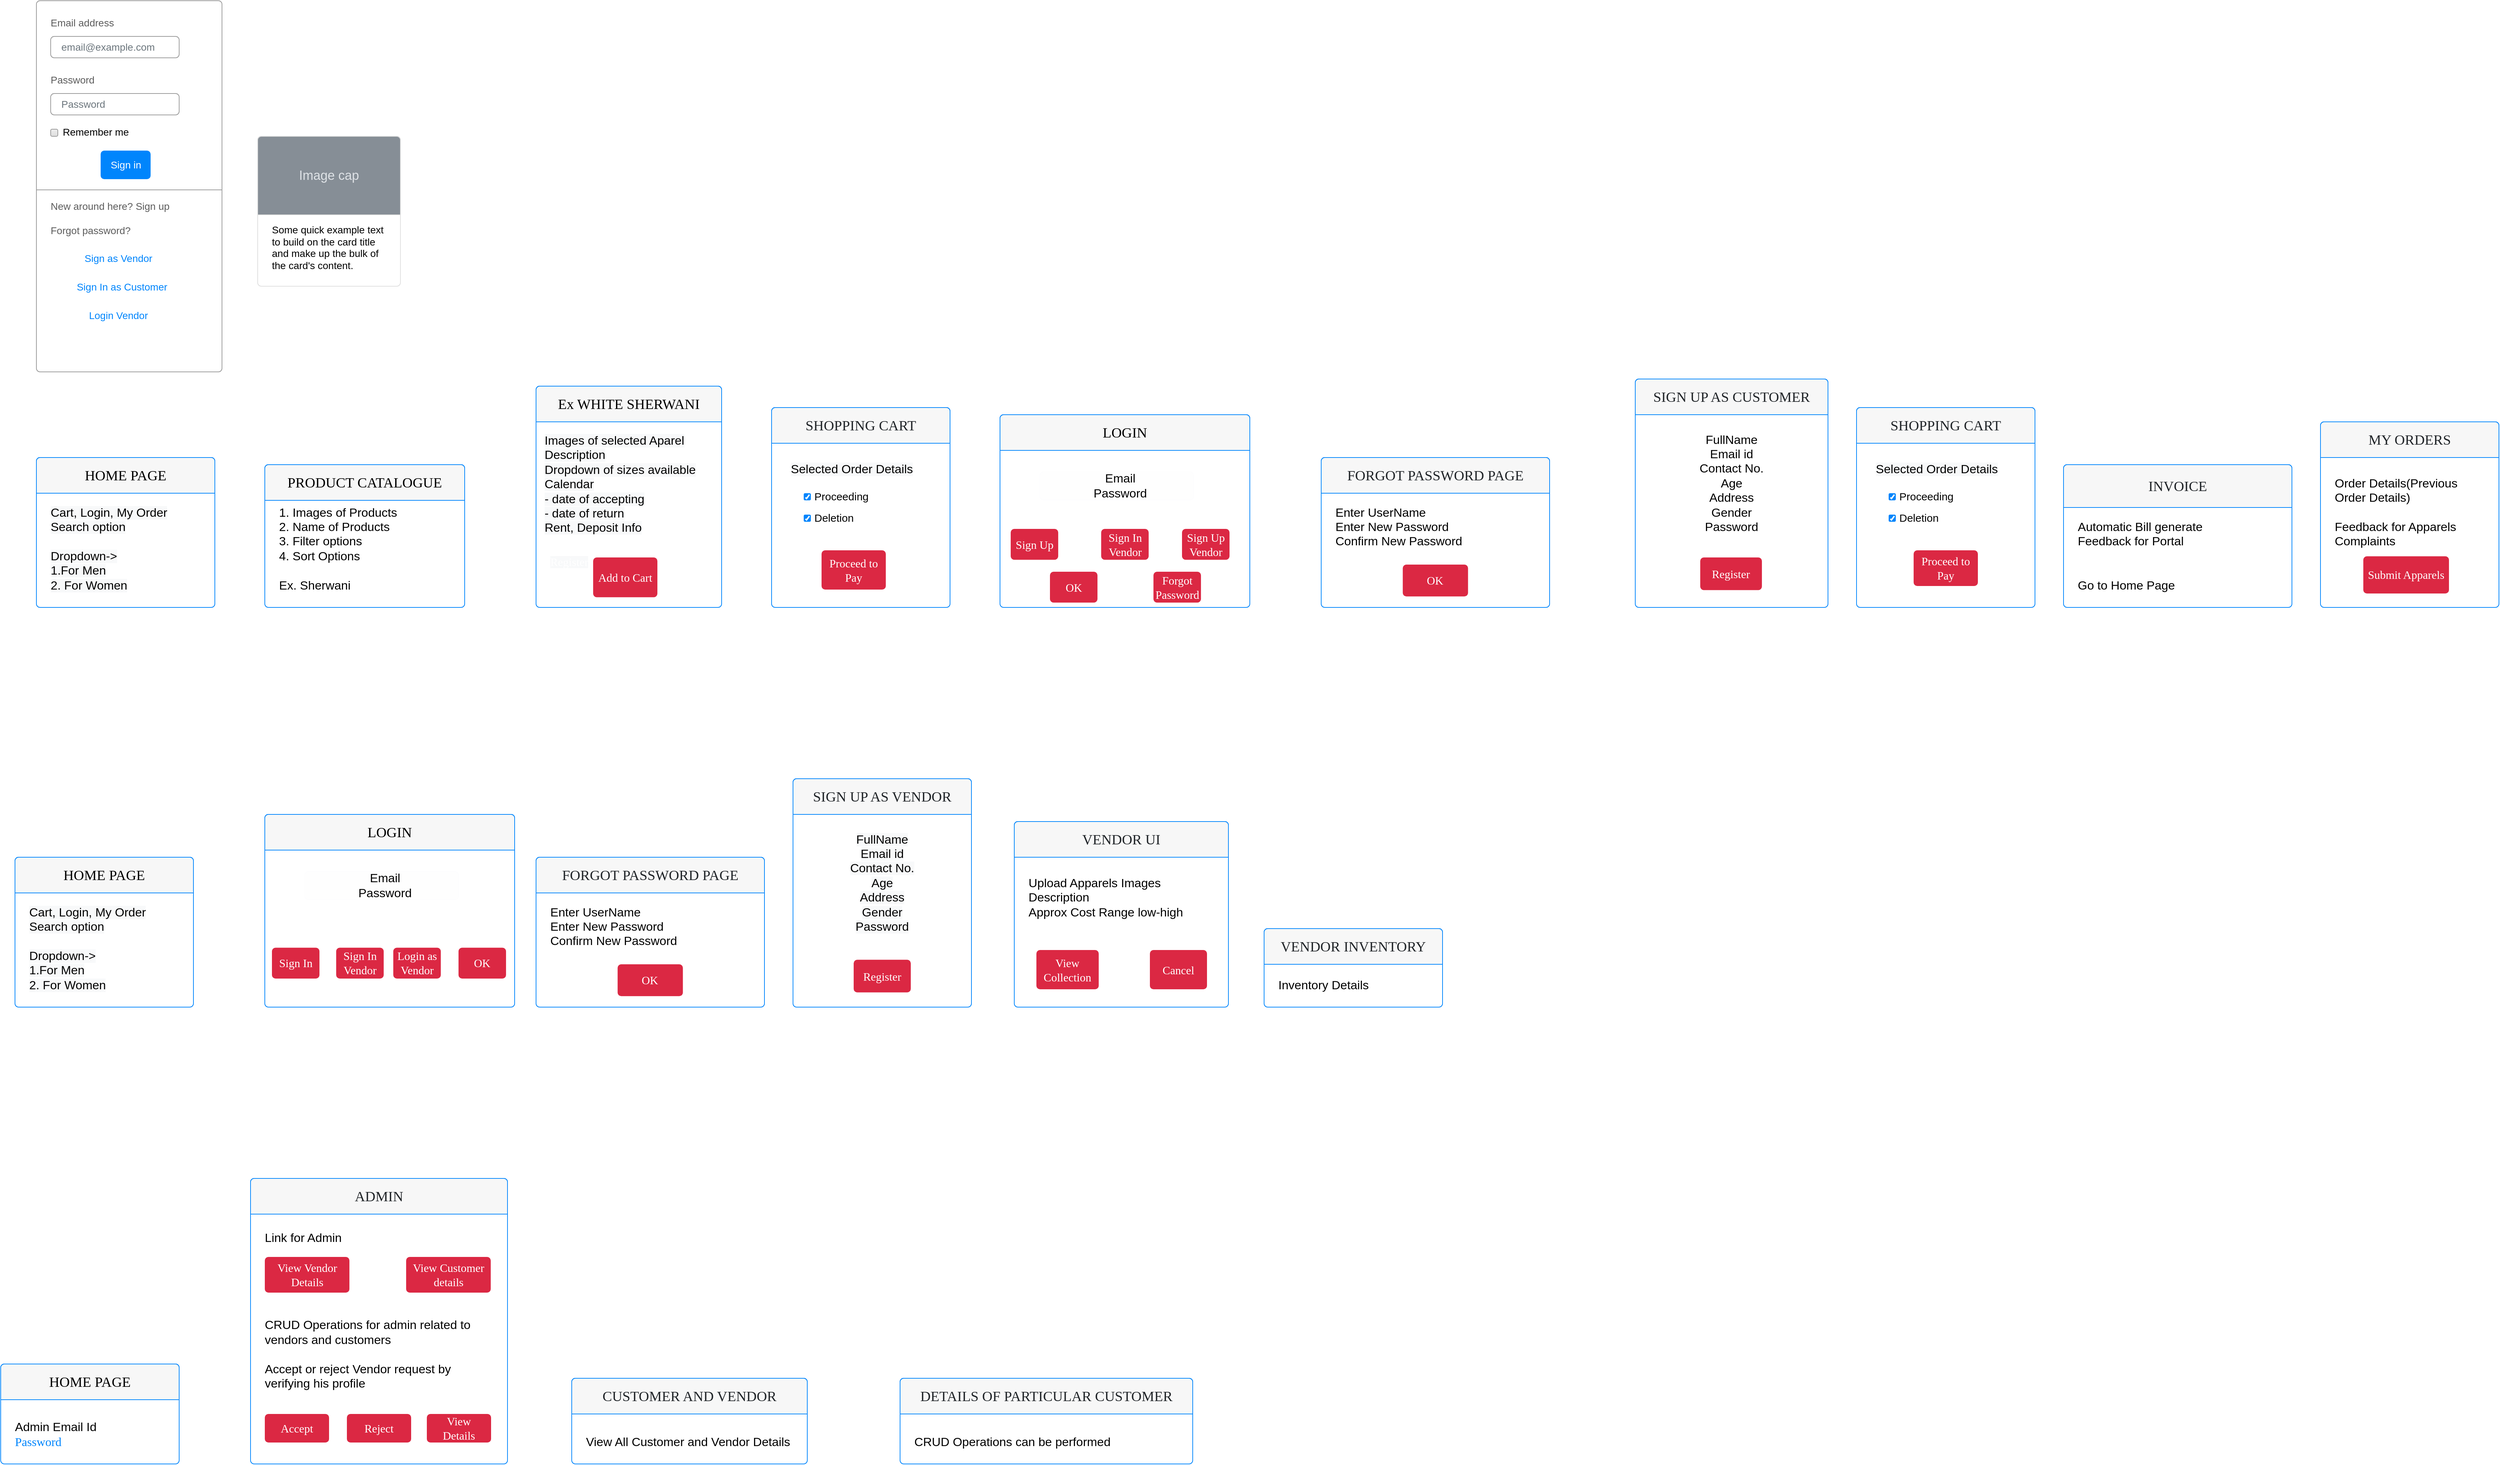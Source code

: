 <mxfile version="20.2.2" type="device"><diagram id="nJI8UwdaGqUI3Ecqutdc" name="Page-1"><mxGraphModel dx="2043" dy="1850" grid="1" gridSize="10" guides="1" tooltips="1" connect="1" arrows="1" fold="1" page="1" pageScale="1" pageWidth="827" pageHeight="1169" math="0" shadow="0"><root><mxCell id="0"/><mxCell id="1" parent="0"/><mxCell id="lh0_0HVPlxeQcnjY5xwb-19" value="" style="endArrow=none;html=1;rounded=0;fontFamily=Times New Roman;fontSize=14;startArrow=none;" parent="1" edge="1"><mxGeometry width="50" height="50" relative="1" as="geometry"><mxPoint x="470" y="270" as="sourcePoint"/><mxPoint x="470" y="270" as="targetPoint"/></mxGeometry></mxCell><mxCell id="lh0_0HVPlxeQcnjY5xwb-20" value="" style="endArrow=none;html=1;rounded=0;fontFamily=Times New Roman;fontSize=14;" parent="1" edge="1"><mxGeometry width="50" height="50" relative="1" as="geometry"><mxPoint x="420" y="320" as="sourcePoint"/><mxPoint x="420" y="320" as="targetPoint"/></mxGeometry></mxCell><mxCell id="lh0_0HVPlxeQcnjY5xwb-47" value="&lt;font style=&quot;font-size: 17px;&quot;&gt;&lt;br&gt;&lt;span style=&quot;color: rgb(0, 0, 0); font-family: Helvetica; font-style: normal; font-variant-ligatures: normal; font-variant-caps: normal; font-weight: 400; letter-spacing: normal; orphans: 2; text-align: center; text-indent: 0px; text-transform: none; widows: 2; word-spacing: 0px; -webkit-text-stroke-width: 0px; background-color: rgb(248, 249, 250); text-decoration-thickness: initial; text-decoration-style: initial; text-decoration-color: initial; float: none; display: inline !important;&quot;&gt;Cart, Login, My Order&lt;/span&gt;&lt;br style=&quot;color: rgb(0, 0, 0); font-family: Helvetica; font-style: normal; font-variant-ligatures: normal; font-variant-caps: normal; font-weight: 400; letter-spacing: normal; orphans: 2; text-align: center; text-indent: 0px; text-transform: none; widows: 2; word-spacing: 0px; -webkit-text-stroke-width: 0px; background-color: rgb(248, 249, 250); text-decoration-thickness: initial; text-decoration-style: initial; text-decoration-color: initial;&quot;&gt;&lt;span style=&quot;color: rgb(0, 0, 0); font-family: Helvetica; font-style: normal; font-variant-ligatures: normal; font-variant-caps: normal; font-weight: 400; letter-spacing: normal; orphans: 2; text-align: center; text-indent: 0px; text-transform: none; widows: 2; word-spacing: 0px; -webkit-text-stroke-width: 0px; background-color: rgb(248, 249, 250); text-decoration-thickness: initial; text-decoration-style: initial; text-decoration-color: initial; float: none; display: inline !important;&quot;&gt;Search option&lt;/span&gt;&lt;br style=&quot;color: rgb(0, 0, 0); font-family: Helvetica; font-style: normal; font-variant-ligatures: normal; font-variant-caps: normal; font-weight: 400; letter-spacing: normal; orphans: 2; text-align: center; text-indent: 0px; text-transform: none; widows: 2; word-spacing: 0px; -webkit-text-stroke-width: 0px; background-color: rgb(248, 249, 250); text-decoration-thickness: initial; text-decoration-style: initial; text-decoration-color: initial;&quot;&gt;&lt;br style=&quot;color: rgb(0, 0, 0); font-family: Helvetica; font-style: normal; font-variant-ligatures: normal; font-variant-caps: normal; font-weight: 400; letter-spacing: normal; orphans: 2; text-align: center; text-indent: 0px; text-transform: none; widows: 2; word-spacing: 0px; -webkit-text-stroke-width: 0px; background-color: rgb(248, 249, 250); text-decoration-thickness: initial; text-decoration-style: initial; text-decoration-color: initial;&quot;&gt;&lt;span style=&quot;color: rgb(0, 0, 0); font-family: Helvetica; font-style: normal; font-variant-ligatures: normal; font-variant-caps: normal; font-weight: 400; letter-spacing: normal; orphans: 2; text-align: center; text-indent: 0px; text-transform: none; widows: 2; word-spacing: 0px; -webkit-text-stroke-width: 0px; background-color: rgb(248, 249, 250); text-decoration-thickness: initial; text-decoration-style: initial; text-decoration-color: initial; float: none; display: inline !important;&quot;&gt;Dropdown-&amp;gt;&lt;/span&gt;&lt;br style=&quot;color: rgb(0, 0, 0); font-family: Helvetica; font-style: normal; font-variant-ligatures: normal; font-variant-caps: normal; font-weight: 400; letter-spacing: normal; orphans: 2; text-align: center; text-indent: 0px; text-transform: none; widows: 2; word-spacing: 0px; -webkit-text-stroke-width: 0px; background-color: rgb(248, 249, 250); text-decoration-thickness: initial; text-decoration-style: initial; text-decoration-color: initial;&quot;&gt;&lt;span style=&quot;color: rgb(0, 0, 0); font-family: Helvetica; font-style: normal; font-variant-ligatures: normal; font-variant-caps: normal; font-weight: 400; letter-spacing: normal; orphans: 2; text-align: center; text-indent: 0px; text-transform: none; widows: 2; word-spacing: 0px; -webkit-text-stroke-width: 0px; background-color: rgb(248, 249, 250); text-decoration-thickness: initial; text-decoration-style: initial; text-decoration-color: initial; float: none; display: inline !important;&quot;&gt;1.For Men&lt;/span&gt;&lt;br style=&quot;color: rgb(0, 0, 0); font-family: Helvetica; font-style: normal; font-variant-ligatures: normal; font-variant-caps: normal; font-weight: 400; letter-spacing: normal; orphans: 2; text-align: center; text-indent: 0px; text-transform: none; widows: 2; word-spacing: 0px; -webkit-text-stroke-width: 0px; background-color: rgb(248, 249, 250); text-decoration-thickness: initial; text-decoration-style: initial; text-decoration-color: initial;&quot;&gt;&lt;span style=&quot;color: rgb(0, 0, 0); font-family: Helvetica; font-style: normal; font-variant-ligatures: normal; font-variant-caps: normal; font-weight: 400; letter-spacing: normal; orphans: 2; text-align: center; text-indent: 0px; text-transform: none; widows: 2; word-spacing: 0px; -webkit-text-stroke-width: 0px; background-color: rgb(248, 249, 250); text-decoration-thickness: initial; text-decoration-style: initial; text-decoration-color: initial; float: none; display: inline !important;&quot;&gt;2. For Women&lt;/span&gt;&lt;br&gt;&lt;/font&gt;" style="html=1;shadow=0;dashed=0;shape=mxgraph.bootstrap.rrect;rSize=5;strokeColor=#0085FC;html=1;whiteSpace=wrap;fillColor=#ffffff;fontColor=#0085FC;verticalAlign=bottom;align=left;spacing=20;spacingBottom=0;fontSize=14;fontFamily=Times New Roman;" parent="1" vertex="1"><mxGeometry x="-700" y="110" width="250" height="210" as="geometry"/></mxCell><mxCell id="lh0_0HVPlxeQcnjY5xwb-48" value="&lt;span style=&quot;color: rgb(0, 0, 0);&quot;&gt;&lt;font style=&quot;font-size: 20px;&quot;&gt;HOME PAGE&lt;/font&gt;&lt;/span&gt;" style="html=1;shadow=0;dashed=0;shape=mxgraph.bootstrap.topButton;rSize=5;perimeter=none;whiteSpace=wrap;fillColor=#F7F7F7;strokeColor=#0085FC;fontColor=#212529;resizeWidth=1;fontSize=18;align=center;spacing=20;fontFamily=Times New Roman;" parent="lh0_0HVPlxeQcnjY5xwb-47" vertex="1"><mxGeometry width="250" height="50" relative="1" as="geometry"/></mxCell><mxCell id="lh0_0HVPlxeQcnjY5xwb-49" value="&lt;font style=&quot;font-size: 17px;&quot;&gt;&lt;span style=&quot;color: rgb(0, 0, 0); font-family: Helvetica; text-align: center;&quot;&gt;1. Images of Products&lt;/span&gt;&lt;br style=&quot;color: rgb(0, 0, 0); font-family: Helvetica; text-align: center;&quot;&gt;&lt;span style=&quot;color: rgb(0, 0, 0); font-family: Helvetica; text-align: center;&quot;&gt;2. Name of Products&lt;/span&gt;&lt;br style=&quot;color: rgb(0, 0, 0); font-family: Helvetica; text-align: center;&quot;&gt;&lt;span style=&quot;color: rgb(0, 0, 0); font-family: Helvetica; text-align: center;&quot;&gt;3. Filter options&lt;/span&gt;&lt;br style=&quot;color: rgb(0, 0, 0); font-family: Helvetica; text-align: center;&quot;&gt;&lt;span style=&quot;color: rgb(0, 0, 0); font-family: Helvetica; text-align: center;&quot;&gt;4. Sort Options&lt;/span&gt;&lt;br style=&quot;color: rgb(0, 0, 0); font-family: Helvetica; text-align: center;&quot;&gt;&lt;br style=&quot;color: rgb(0, 0, 0); font-family: Helvetica; text-align: center;&quot;&gt;&lt;span style=&quot;color: rgb(0, 0, 0); font-family: Helvetica; text-align: center;&quot;&gt;Ex. Sherwani&lt;/span&gt;&lt;/font&gt;" style="html=1;shadow=0;dashed=0;shape=mxgraph.bootstrap.rrect;rSize=5;strokeColor=#0085FC;html=1;whiteSpace=wrap;fillColor=#ffffff;fontColor=#0085FC;verticalAlign=bottom;align=left;spacing=20;spacingBottom=0;fontSize=14;fontFamily=Times New Roman;" parent="1" vertex="1"><mxGeometry x="-380" y="120" width="280" height="200" as="geometry"/></mxCell><mxCell id="lh0_0HVPlxeQcnjY5xwb-50" value="&lt;span style=&quot;color: rgb(0, 0, 0);&quot;&gt;&lt;font style=&quot;font-size: 20px;&quot;&gt;PRODUCT CATALOGUE&lt;/font&gt;&lt;/span&gt;" style="html=1;shadow=0;dashed=0;shape=mxgraph.bootstrap.topButton;rSize=5;perimeter=none;whiteSpace=wrap;fillColor=#F7F7F7;strokeColor=#0085FC;fontColor=#212529;resizeWidth=1;fontSize=18;align=center;spacing=20;fontFamily=Times New Roman;" parent="lh0_0HVPlxeQcnjY5xwb-49" vertex="1"><mxGeometry width="280" height="50" relative="1" as="geometry"/></mxCell><mxCell id="lh0_0HVPlxeQcnjY5xwb-64" value="&#10;&lt;span style=&quot;color: rgb(255, 255, 255); font-family: &amp;quot;Times New Roman&amp;quot;; font-size: 16px; font-style: normal; font-variant-ligatures: normal; font-variant-caps: normal; font-weight: 400; letter-spacing: normal; orphans: 2; text-align: center; text-indent: 0px; text-transform: none; widows: 2; word-spacing: 0px; -webkit-text-stroke-width: 0px; background-color: rgb(248, 249, 250); text-decoration-thickness: initial; text-decoration-style: initial; text-decoration-color: initial; float: none; display: inline !important;&quot;&gt;Register&lt;/span&gt;&#10;&#10;" style="html=1;shadow=0;dashed=0;shape=mxgraph.bootstrap.rrect;rSize=5;strokeColor=#0085FC;html=1;whiteSpace=wrap;fillColor=#ffffff;fontColor=#0085FC;verticalAlign=bottom;align=left;spacing=20;spacingBottom=0;fontSize=14;fontFamily=Times New Roman;" parent="1" vertex="1"><mxGeometry y="10" width="260" height="310" as="geometry"/></mxCell><mxCell id="lh0_0HVPlxeQcnjY5xwb-65" value="&lt;span style=&quot;color: rgb(0, 0, 0);&quot;&gt;&lt;font style=&quot;font-size: 20px;&quot;&gt;Ex WHITE SHERWANI&lt;/font&gt;&lt;/span&gt;" style="html=1;shadow=0;dashed=0;shape=mxgraph.bootstrap.topButton;rSize=5;perimeter=none;whiteSpace=wrap;fillColor=#F7F7F7;strokeColor=#0085FC;fontColor=#212529;resizeWidth=1;fontSize=18;align=center;spacing=20;fontFamily=Times New Roman;" parent="lh0_0HVPlxeQcnjY5xwb-64" vertex="1"><mxGeometry width="260" height="50" relative="1" as="geometry"/></mxCell><mxCell id="pFXZ351rmkyCRKIzRl1D-24" value="&lt;span style=&quot;font-size: 17px; font-style: normal; font-variant-ligatures: normal; font-variant-caps: normal; font-weight: 400; letter-spacing: normal; orphans: 2; text-indent: 0px; text-transform: none; widows: 2; word-spacing: 0px; -webkit-text-stroke-width: 0px; background-color: rgb(248, 249, 250); text-decoration-thickness: initial; text-decoration-style: initial; text-decoration-color: initial; color: rgb(0, 0, 0); font-family: Helvetica; text-align: center;&quot;&gt;Images of selected Aparel&lt;/span&gt;&lt;br style=&quot;font-size: 17px; font-style: normal; font-variant-ligatures: normal; font-variant-caps: normal; font-weight: 400; letter-spacing: normal; orphans: 2; text-indent: 0px; text-transform: none; widows: 2; word-spacing: 0px; -webkit-text-stroke-width: 0px; background-color: rgb(248, 249, 250); text-decoration-thickness: initial; text-decoration-style: initial; text-decoration-color: initial; color: rgb(0, 0, 0); font-family: Helvetica; text-align: center;&quot;&gt;&lt;span style=&quot;font-size: 17px; font-style: normal; font-variant-ligatures: normal; font-variant-caps: normal; font-weight: 400; letter-spacing: normal; orphans: 2; text-indent: 0px; text-transform: none; widows: 2; word-spacing: 0px; -webkit-text-stroke-width: 0px; background-color: rgb(248, 249, 250); text-decoration-thickness: initial; text-decoration-style: initial; text-decoration-color: initial; color: rgb(0, 0, 0); font-family: Helvetica; text-align: center;&quot;&gt;Description&lt;/span&gt;&lt;br style=&quot;font-size: 17px; font-style: normal; font-variant-ligatures: normal; font-variant-caps: normal; font-weight: 400; letter-spacing: normal; orphans: 2; text-indent: 0px; text-transform: none; widows: 2; word-spacing: 0px; -webkit-text-stroke-width: 0px; background-color: rgb(248, 249, 250); text-decoration-thickness: initial; text-decoration-style: initial; text-decoration-color: initial; color: rgb(0, 0, 0); font-family: Helvetica; text-align: center;&quot;&gt;&lt;span style=&quot;font-size: 17px; font-style: normal; font-variant-ligatures: normal; font-variant-caps: normal; font-weight: 400; letter-spacing: normal; orphans: 2; text-indent: 0px; text-transform: none; widows: 2; word-spacing: 0px; -webkit-text-stroke-width: 0px; background-color: rgb(248, 249, 250); text-decoration-thickness: initial; text-decoration-style: initial; text-decoration-color: initial; color: rgb(0, 0, 0); font-family: Helvetica; text-align: center;&quot;&gt;Dropdown of sizes available&lt;/span&gt;&lt;br style=&quot;font-size: 17px; font-style: normal; font-variant-ligatures: normal; font-variant-caps: normal; font-weight: 400; letter-spacing: normal; orphans: 2; text-indent: 0px; text-transform: none; widows: 2; word-spacing: 0px; -webkit-text-stroke-width: 0px; background-color: rgb(248, 249, 250); text-decoration-thickness: initial; text-decoration-style: initial; text-decoration-color: initial; color: rgb(0, 0, 0); font-family: Helvetica; text-align: center;&quot;&gt;&lt;span style=&quot;font-size: 17px; font-style: normal; font-variant-ligatures: normal; font-variant-caps: normal; font-weight: 400; letter-spacing: normal; orphans: 2; text-indent: 0px; text-transform: none; widows: 2; word-spacing: 0px; -webkit-text-stroke-width: 0px; background-color: rgb(248, 249, 250); text-decoration-thickness: initial; text-decoration-style: initial; text-decoration-color: initial; color: rgb(0, 0, 0); font-family: Helvetica; text-align: center;&quot;&gt;Calendar&lt;/span&gt;&lt;br style=&quot;font-size: 17px; font-style: normal; font-variant-ligatures: normal; font-variant-caps: normal; font-weight: 400; letter-spacing: normal; orphans: 2; text-indent: 0px; text-transform: none; widows: 2; word-spacing: 0px; -webkit-text-stroke-width: 0px; background-color: rgb(248, 249, 250); text-decoration-thickness: initial; text-decoration-style: initial; text-decoration-color: initial; color: rgb(0, 0, 0); font-family: Helvetica; text-align: center;&quot;&gt;&lt;span style=&quot;font-size: 17px; font-style: normal; font-variant-ligatures: normal; font-variant-caps: normal; font-weight: 400; letter-spacing: normal; orphans: 2; text-indent: 0px; text-transform: none; widows: 2; word-spacing: 0px; -webkit-text-stroke-width: 0px; background-color: rgb(248, 249, 250); text-decoration-thickness: initial; text-decoration-style: initial; text-decoration-color: initial; color: rgb(0, 0, 0); font-family: Helvetica; text-align: center;&quot;&gt;- date of accepting&lt;/span&gt;&lt;br style=&quot;font-size: 17px; font-style: normal; font-variant-ligatures: normal; font-variant-caps: normal; font-weight: 400; letter-spacing: normal; orphans: 2; text-indent: 0px; text-transform: none; widows: 2; word-spacing: 0px; -webkit-text-stroke-width: 0px; background-color: rgb(248, 249, 250); text-decoration-thickness: initial; text-decoration-style: initial; text-decoration-color: initial; color: rgb(0, 0, 0); font-family: Helvetica; text-align: center;&quot;&gt;&lt;span style=&quot;font-size: 17px; font-style: normal; font-variant-ligatures: normal; font-variant-caps: normal; font-weight: 400; letter-spacing: normal; orphans: 2; text-indent: 0px; text-transform: none; widows: 2; word-spacing: 0px; -webkit-text-stroke-width: 0px; background-color: rgb(248, 249, 250); text-decoration-thickness: initial; text-decoration-style: initial; text-decoration-color: initial; color: rgb(0, 0, 0); font-family: Helvetica; text-align: center;&quot;&gt;- date of return&lt;/span&gt;&lt;br style=&quot;font-size: 17px; font-style: normal; font-variant-ligatures: normal; font-variant-caps: normal; font-weight: 400; letter-spacing: normal; orphans: 2; text-indent: 0px; text-transform: none; widows: 2; word-spacing: 0px; -webkit-text-stroke-width: 0px; background-color: rgb(248, 249, 250); text-decoration-thickness: initial; text-decoration-style: initial; text-decoration-color: initial; color: rgb(0, 0, 0); font-family: Helvetica; text-align: center;&quot;&gt;&lt;span style=&quot;font-size: 17px; font-style: normal; font-variant-ligatures: normal; font-variant-caps: normal; font-weight: 400; letter-spacing: normal; orphans: 2; text-indent: 0px; text-transform: none; widows: 2; word-spacing: 0px; -webkit-text-stroke-width: 0px; background-color: rgb(248, 249, 250); text-decoration-thickness: initial; text-decoration-style: initial; text-decoration-color: initial; color: rgb(0, 0, 0); font-family: Helvetica; text-align: center;&quot;&gt;Rent, Deposit Info&lt;/span&gt;" style="text;whiteSpace=wrap;html=1;fontSize=15;fontFamily=Helvetica;fontColor=#000000;" parent="lh0_0HVPlxeQcnjY5xwb-64" vertex="1"><mxGeometry x="10" y="60" width="250" height="170" as="geometry"/></mxCell><mxCell id="pFXZ351rmkyCRKIzRl1D-25" value="Add to Cart" style="html=1;shadow=0;dashed=0;shape=mxgraph.bootstrap.rrect;rSize=5;strokeColor=none;strokeWidth=1;fillColor=#DB2843;fontColor=#FFFFFF;whiteSpace=wrap;align=center;verticalAlign=middle;spacingLeft=0;fontStyle=0;fontSize=16;spacing=5;fontFamily=Times New Roman;" parent="lh0_0HVPlxeQcnjY5xwb-64" vertex="1"><mxGeometry x="80" y="240" width="90" height="55.71" as="geometry"/></mxCell><mxCell id="lh0_0HVPlxeQcnjY5xwb-66" value="&lt;span style=&quot;color: rgb(0, 0, 0); font-family: Helvetica; text-align: center;&quot;&gt;&lt;br&gt;&lt;/span&gt;" style="html=1;shadow=0;dashed=0;shape=mxgraph.bootstrap.rrect;rSize=5;strokeColor=#0085FC;html=1;whiteSpace=wrap;fillColor=#ffffff;fontColor=#0085FC;verticalAlign=bottom;align=left;spacing=20;spacingBottom=0;fontSize=14;fontFamily=Times New Roman;" parent="1" vertex="1"><mxGeometry x="650" y="50" width="350" height="270" as="geometry"/></mxCell><mxCell id="lh0_0HVPlxeQcnjY5xwb-67" value="&lt;span style=&quot;color: rgb(0, 0, 0);&quot;&gt;&lt;font style=&quot;font-size: 20px;&quot;&gt;LOGIN&lt;/font&gt;&lt;/span&gt;" style="html=1;shadow=0;dashed=0;shape=mxgraph.bootstrap.topButton;rSize=5;perimeter=none;whiteSpace=wrap;fillColor=#F7F7F7;strokeColor=#0085FC;fontColor=#212529;resizeWidth=1;fontSize=18;align=center;spacing=20;fontFamily=Times New Roman;" parent="lh0_0HVPlxeQcnjY5xwb-66" vertex="1"><mxGeometry width="350" height="50" relative="1" as="geometry"/></mxCell><mxCell id="lh0_0HVPlxeQcnjY5xwb-73" value="Sign Up Vendor" style="html=1;shadow=0;dashed=0;shape=mxgraph.bootstrap.rrect;rSize=5;strokeColor=none;strokeWidth=1;fillColor=#DB2843;fontColor=#FFFFFF;whiteSpace=wrap;align=center;verticalAlign=middle;spacingLeft=0;fontStyle=0;fontSize=16;spacing=5;fontFamily=Times New Roman;" parent="lh0_0HVPlxeQcnjY5xwb-66" vertex="1"><mxGeometry x="254.995" y="160" width="66.558" height="43.21" as="geometry"/></mxCell><mxCell id="lh0_0HVPlxeQcnjY5xwb-76" value="&lt;font face=&quot;Helvetica&quot; style=&quot;font-size: 17px;&quot; color=&quot;#000000&quot;&gt;Email&lt;br&gt;Password&lt;/font&gt;" style="html=1;shadow=0;dashed=0;shape=mxgraph.bootstrap.rrect;rSize=5;strokeColor=#FDFDFE;strokeWidth=1;fillColor=#FEFEFE;fontColor=#818182;whiteSpace=wrap;align=center;verticalAlign=middle;spacingLeft=10;fontFamily=Times New Roman;fontSize=14;" parent="lh0_0HVPlxeQcnjY5xwb-66" vertex="1"><mxGeometry x="56.001" y="79.998" width="215.385" height="39.512" as="geometry"/></mxCell><mxCell id="pFXZ351rmkyCRKIzRl1D-28" value="Sign Up" style="html=1;shadow=0;dashed=0;shape=mxgraph.bootstrap.rrect;rSize=5;strokeColor=none;strokeWidth=1;fillColor=#DB2843;fontColor=#FFFFFF;whiteSpace=wrap;align=center;verticalAlign=middle;spacingLeft=0;fontStyle=0;fontSize=16;spacing=5;fontFamily=Times New Roman;" parent="lh0_0HVPlxeQcnjY5xwb-66" vertex="1"><mxGeometry x="14.995" y="160.0" width="66.558" height="43.21" as="geometry"/></mxCell><mxCell id="pFXZ351rmkyCRKIzRl1D-27" value="Sign In Vendor" style="html=1;shadow=0;dashed=0;shape=mxgraph.bootstrap.rrect;rSize=5;strokeColor=none;strokeWidth=1;fillColor=#DB2843;fontColor=#FFFFFF;whiteSpace=wrap;align=center;verticalAlign=middle;spacingLeft=0;fontStyle=0;fontSize=16;spacing=5;fontFamily=Times New Roman;" parent="lh0_0HVPlxeQcnjY5xwb-66" vertex="1"><mxGeometry x="141.725" y="160.0" width="66.558" height="43.21" as="geometry"/></mxCell><mxCell id="mMPAF-7OCS7CduLYB5xK-50" value="OK" style="html=1;shadow=0;dashed=0;shape=mxgraph.bootstrap.rrect;rSize=5;strokeColor=none;strokeWidth=1;fillColor=#DB2843;fontColor=#FFFFFF;whiteSpace=wrap;align=center;verticalAlign=middle;spacingLeft=0;fontStyle=0;fontSize=16;spacing=5;fontFamily=Times New Roman;" vertex="1" parent="lh0_0HVPlxeQcnjY5xwb-66"><mxGeometry x="69.995" y="220.0" width="66.558" height="43.21" as="geometry"/></mxCell><mxCell id="mMPAF-7OCS7CduLYB5xK-53" value="Forgot Password" style="html=1;shadow=0;dashed=0;shape=mxgraph.bootstrap.rrect;rSize=5;strokeColor=none;strokeWidth=1;fillColor=#DB2843;fontColor=#FFFFFF;whiteSpace=wrap;align=center;verticalAlign=middle;spacingLeft=0;fontStyle=0;fontSize=16;spacing=5;fontFamily=Times New Roman;" vertex="1" parent="lh0_0HVPlxeQcnjY5xwb-66"><mxGeometry x="214.995" y="220" width="66.558" height="43.21" as="geometry"/></mxCell><mxCell id="lh0_0HVPlxeQcnjY5xwb-68" value="&lt;span style=&quot;font-size: 17px;&quot;&gt;&lt;font face=&quot;Helvetica&quot; style=&quot;font-size: 17px;&quot; color=&quot;#000000&quot;&gt;FullName&lt;br&gt;Email id&lt;br&gt;Contact No.&lt;br&gt;Age&lt;br&gt;Address&lt;br&gt;Gender&lt;br&gt;Password&lt;br&gt;&lt;br&gt;&lt;/font&gt;&lt;br&gt;&lt;br&gt;&lt;br&gt;&lt;/span&gt;" style="html=1;shadow=0;dashed=0;shape=mxgraph.bootstrap.rrect;rSize=5;strokeColor=#0085FC;html=1;whiteSpace=wrap;fillColor=#ffffff;fontColor=#0085FC;verticalAlign=bottom;align=center;spacing=20;spacingBottom=0;fontSize=14;fontFamily=Times New Roman;" parent="1" vertex="1"><mxGeometry x="1540" width="270" height="320" as="geometry"/></mxCell><mxCell id="lh0_0HVPlxeQcnjY5xwb-69" value="&lt;font style=&quot;font-size: 20px;&quot;&gt;SIGN UP AS CUSTOMER&lt;/font&gt;" style="html=1;shadow=0;dashed=0;shape=mxgraph.bootstrap.topButton;rSize=5;perimeter=none;whiteSpace=wrap;fillColor=#F7F7F7;strokeColor=#0085FC;fontColor=#212529;resizeWidth=1;fontSize=18;align=center;spacing=20;fontFamily=Times New Roman;" parent="lh0_0HVPlxeQcnjY5xwb-68" vertex="1"><mxGeometry width="270" height="50" relative="1" as="geometry"/></mxCell><mxCell id="lh0_0HVPlxeQcnjY5xwb-80" value="Register" style="html=1;shadow=0;dashed=0;shape=mxgraph.bootstrap.rrect;rSize=5;strokeColor=none;strokeWidth=1;fillColor=#DB2843;fontColor=#FFFFFF;whiteSpace=wrap;align=center;verticalAlign=middle;spacingLeft=0;fontStyle=0;fontSize=16;spacing=5;fontFamily=Times New Roman;" parent="lh0_0HVPlxeQcnjY5xwb-68" vertex="1"><mxGeometry x="91.033" y="249.999" width="86.4" height="45.714" as="geometry"/></mxCell><mxCell id="lh0_0HVPlxeQcnjY5xwb-81" value="&lt;font color=&quot;#000000&quot; face=&quot;Helvetica&quot; style=&quot;font-size: 17px;&quot;&gt;&lt;br&gt;&lt;span style=&quot;font-style: normal; font-variant-ligatures: normal; font-variant-caps: normal; letter-spacing: normal; orphans: 2; text-indent: 0px; text-transform: none; widows: 2; word-spacing: 0px; -webkit-text-stroke-width: 0px; background-color: rgb(248, 249, 250); text-decoration-thickness: initial; text-decoration-style: initial; text-decoration-color: initial;&quot;&gt;FullName&lt;br&gt;Email id&lt;br&gt;Contact No.&lt;br&gt;Age&lt;br&gt;Address&lt;br&gt;Gender&lt;br&gt;Password&lt;br&gt;&lt;br&gt;&lt;br&gt;&lt;br&gt;&lt;br&gt;&lt;/span&gt;&lt;/font&gt;" style="html=1;shadow=0;dashed=0;shape=mxgraph.bootstrap.rrect;rSize=5;strokeColor=#0085FC;html=1;whiteSpace=wrap;fillColor=#ffffff;fontColor=#0085FC;verticalAlign=bottom;align=center;spacing=20;spacingBottom=0;fontSize=14;fontFamily=Times New Roman;" parent="1" vertex="1"><mxGeometry x="360" y="560" width="250" height="320" as="geometry"/></mxCell><mxCell id="lh0_0HVPlxeQcnjY5xwb-82" value="&lt;font style=&quot;font-size: 20px;&quot;&gt;SIGN UP AS VENDOR&lt;/font&gt;" style="html=1;shadow=0;dashed=0;shape=mxgraph.bootstrap.topButton;rSize=5;perimeter=none;whiteSpace=wrap;fillColor=#F7F7F7;strokeColor=#0085FC;fontColor=#212529;resizeWidth=1;fontSize=18;align=center;spacing=20;fontFamily=Times New Roman;" parent="lh0_0HVPlxeQcnjY5xwb-81" vertex="1"><mxGeometry width="250" height="50" relative="1" as="geometry"/></mxCell><mxCell id="lh0_0HVPlxeQcnjY5xwb-89" value="Register" style="html=1;shadow=0;dashed=0;shape=mxgraph.bootstrap.rrect;rSize=5;strokeColor=none;strokeWidth=1;fillColor=#DB2843;fontColor=#FFFFFF;whiteSpace=wrap;align=center;verticalAlign=middle;spacingLeft=0;fontStyle=0;fontSize=16;spacing=5;fontFamily=Times New Roman;" parent="lh0_0HVPlxeQcnjY5xwb-81" vertex="1"><mxGeometry x="85" y="253.649" width="80" height="45.714" as="geometry"/></mxCell><mxCell id="lh0_0HVPlxeQcnjY5xwb-83" value="&lt;span style=&quot;color: rgba(0, 0, 0, 0); font-family: monospace; font-size: 0px;&quot;&gt;&lt;br&gt;&lt;br&gt;%3CmxGraphModel%3E%3Croot%3E%3CmxCell%20id%3D%220%22%2F%3E%3CmxCell%20id%3D%221%22%20parent%3D%220%22%2F%3E%3CmxCell%20id%3D%222%22%20value%3D%22Default%20checkbox%22%20style%3D%22html%3D1%3Bshadow%3D0%3Bdashed%3D0%3Bshape%3Dmxgraph.bootstrap.checkbox2%3BlabelPosition%3Dright%3BverticalLabelPosition%3Dmiddle%3Balign%3Dleft%3BverticalAlign%3Dmiddle%3BgradientColor%3D%23DEDEDE%3BfillColor%3D%23EDEDED%3Bchecked%3D1%3Bspacing%3D5%3BcheckedFill%3D%230085FC%3BcheckedStroke%3D%23ffffff%3Bsketch%3D0%3BfontFamily%3DHelvetica%3BfontSize%3D17%3BfontColor%3D%23000000%3B%22%20vertex%3D%221%22%20parent%3D%221%22%3E%3CmxGeometry%20x%3D%22-650%22%20y%3D%22500%22%20width%3D%2210%22%20height%3D%2210%22%20as%3D%22geometry%22%2F%3E%3C%2FmxCell%3E%3C%2Froot%3E%3C%2FmxGraphMo&lt;/span&gt;&lt;span style=&quot;color: rgba(0, 0, 0, 0); font-family: monospace; font-size: 0px;&quot;&gt;3CmxGraphModel%3E%3Croot%3E%3CmxCell%20id%3D%220%22%2F%3E%3CmxCell%20id%3D%221%22%20parent%3D%220%22%2F%3E%3CmxCell%20id%3D%222%22%20value%3D%22Default%20checkbox%22%20style%3D%22html%3D1%3Bshadow%3D0%3Bdashed%3D0%3Bshape%3Dmxgraph.bootstrap.checkbox2%3BlabelPosition%3Dright%3BverticalLabelPosition%3Dmiddle%3Balign%3Dleft%3BverticalAlign%3Dmiddle%3BgradientColor%3D%23DEDEDE%3BfillColor%3D%23EDEDED%3Bchecked%3D1%3Bspacing%3D5%3BcheckedFill%3D%230085FC%3BcheckedStroke%3D%23ffffff%3Bsketch%3D0%3BfontFamily%3DHelvetica%3BfontSize%3D17%3BfontColor%3D%23000000%3B%22%20vertex%3D%221%22%20parent%3D%221%22%3E%3CmxGeometry%20x%3D%22-650%22%20y%3D%22500%22%20width%3D%2210%22%20height%3D%2210%22%20as%3D%22geometry%22%2F%3E%3C%2FmxCell%3E%3C%2Froot%3E%3C%2FmxGraphModel%3E&lt;/span&gt;&lt;span style=&quot;font-size: 17px;&quot;&gt;&lt;br&gt;&lt;br&gt;&lt;br&gt;&lt;br&gt;&lt;br&gt;&lt;br&gt;&lt;br&gt;&lt;/span&gt;" style="html=1;shadow=0;dashed=0;shape=mxgraph.bootstrap.rrect;rSize=5;strokeColor=#0085FC;html=1;whiteSpace=wrap;fillColor=#ffffff;fontColor=#0085FC;verticalAlign=bottom;align=left;spacing=20;spacingBottom=0;fontSize=14;fontFamily=Times New Roman;" parent="1" vertex="1"><mxGeometry x="330" y="40" width="250" height="280" as="geometry"/></mxCell><mxCell id="lh0_0HVPlxeQcnjY5xwb-84" value="&lt;font style=&quot;font-size: 20px;&quot;&gt;SHOPPING CART&lt;/font&gt;" style="html=1;shadow=0;dashed=0;shape=mxgraph.bootstrap.topButton;rSize=5;perimeter=none;whiteSpace=wrap;fillColor=#F7F7F7;strokeColor=#0085FC;fontColor=#212529;resizeWidth=1;fontSize=18;align=center;spacing=20;fontFamily=Times New Roman;" parent="lh0_0HVPlxeQcnjY5xwb-83" vertex="1"><mxGeometry width="250" height="50" relative="1" as="geometry"/></mxCell><mxCell id="lh0_0HVPlxeQcnjY5xwb-102" value="Proceed to Pay" style="html=1;shadow=0;dashed=0;shape=mxgraph.bootstrap.rrect;rSize=5;strokeColor=none;strokeWidth=1;fillColor=#DB2843;fontColor=#FFFFFF;whiteSpace=wrap;align=center;verticalAlign=middle;spacingLeft=0;fontStyle=0;fontSize=16;spacing=5;fontFamily=Times New Roman;" parent="lh0_0HVPlxeQcnjY5xwb-83" vertex="1"><mxGeometry x="70" y="200" width="90" height="55.01" as="geometry"/></mxCell><mxCell id="pFXZ351rmkyCRKIzRl1D-15" value="&lt;span style=&quot;font-size: 17px; font-style: normal; font-variant-ligatures: normal; font-variant-caps: normal; font-weight: 400; letter-spacing: normal; orphans: 2; text-align: left; text-indent: 0px; text-transform: none; widows: 2; word-spacing: 0px; -webkit-text-stroke-width: 0px; background-color: rgb(248, 249, 250); text-decoration-thickness: initial; text-decoration-style: initial; text-decoration-color: initial; float: none; display: inline !important;&quot;&gt;Selected Order Details&lt;/span&gt;" style="text;whiteSpace=wrap;html=1;fontSize=17;fontFamily=Helvetica;fontColor=#000000;" parent="lh0_0HVPlxeQcnjY5xwb-83" vertex="1"><mxGeometry x="25" y="70" width="200" height="110" as="geometry"/></mxCell><mxCell id="pFXZ351rmkyCRKIzRl1D-20" value="&lt;font style=&quot;font-size: 15px;&quot;&gt;Proceeding&lt;/font&gt;" style="html=1;shadow=0;dashed=0;shape=mxgraph.bootstrap.checkbox2;labelPosition=right;verticalLabelPosition=middle;align=left;verticalAlign=middle;gradientColor=#DEDEDE;fillColor=#EDEDED;checked=1;spacing=5;checkedFill=#0085FC;checkedStroke=#ffffff;sketch=0;fontFamily=Helvetica;fontSize=17;fontColor=#000000;" parent="lh0_0HVPlxeQcnjY5xwb-83" vertex="1"><mxGeometry x="45" y="120" width="10" height="10" as="geometry"/></mxCell><mxCell id="pFXZ351rmkyCRKIzRl1D-22" value="&lt;font style=&quot;font-size: 15px;&quot;&gt;Deletion&lt;/font&gt;" style="html=1;shadow=0;dashed=0;shape=mxgraph.bootstrap.checkbox2;labelPosition=right;verticalLabelPosition=middle;align=left;verticalAlign=middle;gradientColor=#DEDEDE;fillColor=#EDEDED;checked=1;spacing=5;checkedFill=#0085FC;checkedStroke=#ffffff;sketch=0;fontFamily=Helvetica;fontSize=17;fontColor=#000000;" parent="lh0_0HVPlxeQcnjY5xwb-83" vertex="1"><mxGeometry x="45" y="150" width="10" height="10" as="geometry"/></mxCell><mxCell id="lh0_0HVPlxeQcnjY5xwb-85" value="&lt;font face=&quot;Helvetica&quot; style=&quot;font-size: 17px;&quot; color=&quot;#000000&quot;&gt;Automatic Bill generate&lt;br&gt;Feedback for Portal&lt;br&gt;&lt;br&gt;&lt;br&gt;Go to Home Page&lt;br&gt;&lt;/font&gt;" style="html=1;shadow=0;dashed=0;shape=mxgraph.bootstrap.rrect;rSize=5;strokeColor=#0085FC;html=1;whiteSpace=wrap;fillColor=#ffffff;fontColor=#0085FC;verticalAlign=bottom;align=left;spacing=20;spacingBottom=0;fontSize=14;fontFamily=Times New Roman;" parent="1" vertex="1"><mxGeometry x="2140" y="120" width="320" height="200" as="geometry"/></mxCell><mxCell id="lh0_0HVPlxeQcnjY5xwb-86" value="&lt;font style=&quot;font-size: 20px;&quot;&gt;INVOICE&lt;/font&gt;" style="html=1;shadow=0;dashed=0;shape=mxgraph.bootstrap.topButton;rSize=5;perimeter=none;whiteSpace=wrap;fillColor=#F7F7F7;strokeColor=#0085FC;fontColor=#212529;resizeWidth=1;fontSize=18;align=center;spacing=20;fontFamily=Times New Roman;" parent="lh0_0HVPlxeQcnjY5xwb-85" vertex="1"><mxGeometry width="320" height="60" relative="1" as="geometry"/></mxCell><mxCell id="lh0_0HVPlxeQcnjY5xwb-87" value="&lt;font face=&quot;Helvetica&quot; style=&quot;font-size: 17px;&quot; color=&quot;#000000&quot;&gt;Inventory Details&lt;/font&gt;" style="html=1;shadow=0;dashed=0;shape=mxgraph.bootstrap.rrect;rSize=5;strokeColor=#0085FC;html=1;whiteSpace=wrap;fillColor=#ffffff;fontColor=#0085FC;verticalAlign=bottom;align=left;spacing=20;spacingBottom=0;fontSize=14;fontFamily=Times New Roman;" parent="1" vertex="1"><mxGeometry x="1020" y="770" width="250" height="110" as="geometry"/></mxCell><mxCell id="lh0_0HVPlxeQcnjY5xwb-88" value="&lt;font style=&quot;font-size: 20px;&quot;&gt;VENDOR INVENTORY&lt;/font&gt;" style="html=1;shadow=0;dashed=0;shape=mxgraph.bootstrap.topButton;rSize=5;perimeter=none;whiteSpace=wrap;fillColor=#F7F7F7;strokeColor=#0085FC;fontColor=#212529;resizeWidth=1;fontSize=18;align=center;spacing=20;fontFamily=Times New Roman;" parent="lh0_0HVPlxeQcnjY5xwb-87" vertex="1"><mxGeometry width="250" height="50" relative="1" as="geometry"/></mxCell><mxCell id="lh0_0HVPlxeQcnjY5xwb-90" value="&lt;span style=&quot;font-size: 17px;&quot;&gt;&lt;font face=&quot;Helvetica&quot; style=&quot;font-size: 17px;&quot; color=&quot;#000000&quot;&gt;Upload Apparels Images&lt;br&gt;Description&amp;nbsp;&lt;br&gt;Approx Cost Range low-high&lt;br&gt;&lt;br&gt;&lt;br&gt;&lt;/font&gt;&lt;br&gt;&lt;br&gt;&lt;br&gt;&lt;/span&gt;" style="html=1;shadow=0;dashed=0;shape=mxgraph.bootstrap.rrect;rSize=5;strokeColor=#0085FC;html=1;whiteSpace=wrap;fillColor=#ffffff;fontColor=#0085FC;verticalAlign=bottom;align=left;spacing=20;spacingBottom=0;fontSize=14;fontFamily=Times New Roman;" parent="1" vertex="1"><mxGeometry x="670" y="620" width="300" height="260" as="geometry"/></mxCell><mxCell id="lh0_0HVPlxeQcnjY5xwb-91" value="&lt;font style=&quot;font-size: 20px;&quot;&gt;VENDOR UI&lt;/font&gt;" style="html=1;shadow=0;dashed=0;shape=mxgraph.bootstrap.topButton;rSize=5;perimeter=none;whiteSpace=wrap;fillColor=#F7F7F7;strokeColor=#0085FC;fontColor=#212529;resizeWidth=1;fontSize=18;align=center;spacing=20;fontFamily=Times New Roman;" parent="lh0_0HVPlxeQcnjY5xwb-90" vertex="1"><mxGeometry width="300" height="50" relative="1" as="geometry"/></mxCell><mxCell id="lh0_0HVPlxeQcnjY5xwb-120" value="View Collection" style="html=1;shadow=0;dashed=0;shape=mxgraph.bootstrap.rrect;rSize=5;strokeColor=none;strokeWidth=1;fillColor=#DB2843;fontColor=#FFFFFF;whiteSpace=wrap;align=center;verticalAlign=middle;spacingLeft=0;fontStyle=0;fontSize=16;spacing=5;fontFamily=Times New Roman;" parent="lh0_0HVPlxeQcnjY5xwb-90" vertex="1"><mxGeometry x="31" y="180" width="87.31" height="55.01" as="geometry"/></mxCell><mxCell id="lh0_0HVPlxeQcnjY5xwb-121" value="Cancel" style="html=1;shadow=0;dashed=0;shape=mxgraph.bootstrap.rrect;rSize=5;strokeColor=none;strokeWidth=1;fillColor=#DB2843;fontColor=#FFFFFF;whiteSpace=wrap;align=center;verticalAlign=middle;spacingLeft=0;fontStyle=0;fontSize=16;spacing=5;fontFamily=Times New Roman;" parent="lh0_0HVPlxeQcnjY5xwb-90" vertex="1"><mxGeometry x="190" y="180" width="80" height="55.01" as="geometry"/></mxCell><mxCell id="lh0_0HVPlxeQcnjY5xwb-92" value="&lt;span style=&quot;font-size: 17px;&quot;&gt;&lt;font style=&quot;&quot; color=&quot;#000000&quot; face=&quot;Helvetica&quot;&gt;Order Details(Previous Order Details)&lt;br&gt;&lt;br&gt;Feedback for Apparels&lt;br&gt;Complaints&amp;nbsp;&lt;br&gt;&lt;br&gt;&lt;br&gt;&lt;/font&gt;&lt;br&gt;&lt;/span&gt;" style="html=1;shadow=0;dashed=0;shape=mxgraph.bootstrap.rrect;rSize=5;strokeColor=#0085FC;html=1;whiteSpace=wrap;fillColor=#ffffff;fontColor=#0085FC;verticalAlign=bottom;align=left;spacing=20;spacingBottom=0;fontSize=14;fontFamily=Times New Roman;" parent="1" vertex="1"><mxGeometry x="2500" y="60" width="250" height="260" as="geometry"/></mxCell><mxCell id="lh0_0HVPlxeQcnjY5xwb-93" value="&lt;font style=&quot;font-size: 20px;&quot;&gt;MY ORDERS&lt;/font&gt;" style="html=1;shadow=0;dashed=0;shape=mxgraph.bootstrap.topButton;rSize=5;perimeter=none;whiteSpace=wrap;fillColor=#F7F7F7;strokeColor=#0085FC;fontColor=#212529;resizeWidth=1;fontSize=18;align=center;spacing=20;fontFamily=Times New Roman;" parent="lh0_0HVPlxeQcnjY5xwb-92" vertex="1"><mxGeometry width="250" height="50" relative="1" as="geometry"/></mxCell><mxCell id="lh0_0HVPlxeQcnjY5xwb-94" value="Submit Apparels" style="html=1;shadow=0;dashed=0;shape=mxgraph.bootstrap.rrect;rSize=5;strokeColor=none;strokeWidth=1;fillColor=#DB2843;fontColor=#FFFFFF;whiteSpace=wrap;align=center;verticalAlign=middle;spacingLeft=0;fontStyle=0;fontSize=16;spacing=5;fontFamily=Times New Roman;" parent="lh0_0HVPlxeQcnjY5xwb-92" vertex="1"><mxGeometry x="60" y="188.35" width="120" height="52.094" as="geometry"/></mxCell><mxCell id="lh0_0HVPlxeQcnjY5xwb-110" value="&lt;font color=&quot;#000000&quot; style=&quot;font-size: 17px;&quot; face=&quot;Helvetica&quot;&gt;View All Customer and Vendor Details&lt;/font&gt;" style="html=1;shadow=0;dashed=0;shape=mxgraph.bootstrap.rrect;rSize=5;strokeColor=#0085FC;html=1;whiteSpace=wrap;fillColor=#ffffff;fontColor=#0085FC;verticalAlign=bottom;align=left;spacing=20;spacingBottom=0;fontSize=14;fontFamily=Times New Roman;" parent="1" vertex="1"><mxGeometry x="50" y="1400" width="330" height="120" as="geometry"/></mxCell><mxCell id="lh0_0HVPlxeQcnjY5xwb-111" value="&lt;font style=&quot;font-size: 20px;&quot;&gt;CUSTOMER AND VENDOR&lt;/font&gt;" style="html=1;shadow=0;dashed=0;shape=mxgraph.bootstrap.topButton;rSize=5;perimeter=none;whiteSpace=wrap;fillColor=#F7F7F7;strokeColor=#0085FC;fontColor=#212529;resizeWidth=1;fontSize=18;align=center;spacing=20;fontFamily=Times New Roman;" parent="lh0_0HVPlxeQcnjY5xwb-110" vertex="1"><mxGeometry width="330" height="50" relative="1" as="geometry"/></mxCell><mxCell id="lh0_0HVPlxeQcnjY5xwb-112" value="&lt;font face=&quot;Helvetica&quot; color=&quot;#000000&quot; style=&quot;font-size: 17px;&quot;&gt;CRUD Operations can be performed&lt;/font&gt;" style="html=1;shadow=0;dashed=0;shape=mxgraph.bootstrap.rrect;rSize=5;strokeColor=#0085FC;html=1;whiteSpace=wrap;fillColor=#ffffff;fontColor=#0085FC;verticalAlign=bottom;align=left;spacing=20;spacingBottom=0;fontSize=14;fontFamily=Times New Roman;" parent="1" vertex="1"><mxGeometry x="510" y="1400" width="410" height="120" as="geometry"/></mxCell><mxCell id="lh0_0HVPlxeQcnjY5xwb-113" value="&lt;font style=&quot;font-size: 20px;&quot;&gt;DETAILS OF PARTICULAR CUSTOMER&lt;/font&gt;" style="html=1;shadow=0;dashed=0;shape=mxgraph.bootstrap.topButton;rSize=5;perimeter=none;whiteSpace=wrap;fillColor=#F7F7F7;strokeColor=#0085FC;fontColor=#212529;resizeWidth=1;fontSize=18;align=center;spacing=20;fontFamily=Times New Roman;" parent="lh0_0HVPlxeQcnjY5xwb-112" vertex="1"><mxGeometry width="410" height="50" relative="1" as="geometry"/></mxCell><mxCell id="lh0_0HVPlxeQcnjY5xwb-116" value="&lt;span style=&quot;font-size: 17px;&quot;&gt;&lt;font color=&quot;#000000&quot; face=&quot;Helvetica&quot; style=&quot;font-size: 17px;&quot;&gt;Enter UserName&lt;br&gt;Enter New Password&lt;br&gt;Confirm New Password&lt;br&gt;&lt;/font&gt;&lt;/span&gt;&lt;span style=&quot;font-size: 17px;&quot;&gt;&lt;font color=&quot;#000000&quot; face=&quot;Helvetica&quot; style=&quot;font-size: 17px;&quot;&gt;&lt;br&gt;&lt;br&gt;&lt;/font&gt;&lt;br&gt;&lt;/span&gt;" style="html=1;shadow=0;dashed=0;shape=mxgraph.bootstrap.rrect;rSize=5;strokeColor=#0085FC;html=1;whiteSpace=wrap;fillColor=#ffffff;fontColor=#0085FC;verticalAlign=bottom;align=left;spacing=20;spacingBottom=0;fontSize=14;fontFamily=Times New Roman;" parent="1" vertex="1"><mxGeometry x="1100" y="110" width="320" height="210" as="geometry"/></mxCell><mxCell id="lh0_0HVPlxeQcnjY5xwb-117" value="&lt;font style=&quot;font-size: 20px;&quot;&gt;FORGOT PASSWORD PAGE&lt;/font&gt;" style="html=1;shadow=0;dashed=0;shape=mxgraph.bootstrap.topButton;rSize=5;perimeter=none;whiteSpace=wrap;fillColor=#F7F7F7;strokeColor=#0085FC;fontColor=#212529;resizeWidth=1;fontSize=18;align=center;spacing=20;fontFamily=Times New Roman;" parent="lh0_0HVPlxeQcnjY5xwb-116" vertex="1"><mxGeometry width="320" height="50" relative="1" as="geometry"/></mxCell><mxCell id="pFXZ351rmkyCRKIzRl1D-6" value="OK" style="html=1;shadow=0;dashed=0;shape=mxgraph.bootstrap.rrect;rSize=5;strokeColor=none;strokeWidth=1;fillColor=#DB2843;fontColor=#FFFFFF;whiteSpace=wrap;align=center;verticalAlign=middle;spacingLeft=0;fontStyle=0;fontSize=16;spacing=5;fontFamily=Times New Roman;" parent="lh0_0HVPlxeQcnjY5xwb-116" vertex="1"><mxGeometry x="114.287" y="150.001" width="91.429" height="44.604" as="geometry"/></mxCell><mxCell id="lh0_0HVPlxeQcnjY5xwb-118" value="&lt;span style=&quot;font-size: 17px;&quot;&gt;&lt;font face=&quot;Helvetica&quot; color=&quot;#000000&quot;&gt;Link for Admin&lt;br&gt;&lt;br&gt;&lt;br&gt;&lt;br&gt;&lt;br&gt;&lt;br&gt;CRUD Operations for admin related to vendors and customers&lt;br&gt;&lt;br&gt;Accept or reject Vendor request by verifying his profile&lt;br&gt;&lt;br&gt;&lt;br&gt;&lt;br&gt;&lt;/font&gt;&lt;br&gt;&lt;/span&gt;" style="html=1;shadow=0;dashed=0;shape=mxgraph.bootstrap.rrect;rSize=5;strokeColor=#0085FC;html=1;whiteSpace=wrap;fillColor=#ffffff;fontColor=#0085FC;verticalAlign=bottom;align=left;spacing=20;spacingBottom=0;fontSize=14;fontFamily=Times New Roman;" parent="1" vertex="1"><mxGeometry x="-400" y="1120" width="360" height="400" as="geometry"/></mxCell><mxCell id="lh0_0HVPlxeQcnjY5xwb-119" value="&lt;font style=&quot;font-size: 20px;&quot;&gt;ADMIN&lt;/font&gt;" style="html=1;shadow=0;dashed=0;shape=mxgraph.bootstrap.topButton;rSize=5;perimeter=none;whiteSpace=wrap;fillColor=#F7F7F7;strokeColor=#0085FC;fontColor=#212529;resizeWidth=1;fontSize=18;align=center;spacing=20;fontFamily=Times New Roman;" parent="lh0_0HVPlxeQcnjY5xwb-118" vertex="1"><mxGeometry width="360.0" height="50" relative="1" as="geometry"/></mxCell><mxCell id="pFXZ351rmkyCRKIzRl1D-2" value="View Vendor Details" style="html=1;shadow=0;dashed=0;shape=mxgraph.bootstrap.rrect;rSize=5;strokeColor=none;strokeWidth=1;fillColor=#DB2843;fontColor=#FFFFFF;whiteSpace=wrap;align=center;verticalAlign=middle;spacingLeft=0;fontStyle=0;fontSize=16;spacing=5;fontFamily=Times New Roman;" parent="lh0_0HVPlxeQcnjY5xwb-118" vertex="1"><mxGeometry x="20.004" y="110" width="118.519" height="50" as="geometry"/></mxCell><mxCell id="pFXZ351rmkyCRKIzRl1D-1" value="View Customer details" style="html=1;shadow=0;dashed=0;shape=mxgraph.bootstrap.rrect;rSize=5;strokeColor=none;strokeWidth=1;fillColor=#DB2843;fontColor=#FFFFFF;whiteSpace=wrap;align=center;verticalAlign=middle;spacingLeft=0;fontStyle=0;fontSize=16;spacing=5;fontFamily=Times New Roman;" parent="lh0_0HVPlxeQcnjY5xwb-118" vertex="1"><mxGeometry x="217.998" y="110" width="118.519" height="50" as="geometry"/></mxCell><mxCell id="pFXZ351rmkyCRKIzRl1D-5" value="Accept" style="html=1;shadow=0;dashed=0;shape=mxgraph.bootstrap.rrect;rSize=5;strokeColor=none;strokeWidth=1;fillColor=#DB2843;fontColor=#FFFFFF;whiteSpace=wrap;align=center;verticalAlign=middle;spacingLeft=0;fontStyle=0;fontSize=16;spacing=5;fontFamily=Times New Roman;" parent="lh0_0HVPlxeQcnjY5xwb-118" vertex="1"><mxGeometry x="20" y="330" width="90" height="40" as="geometry"/></mxCell><mxCell id="pFXZ351rmkyCRKIzRl1D-4" value="Reject" style="html=1;shadow=0;dashed=0;shape=mxgraph.bootstrap.rrect;rSize=5;strokeColor=none;strokeWidth=1;fillColor=#DB2843;fontColor=#FFFFFF;whiteSpace=wrap;align=center;verticalAlign=middle;spacingLeft=0;fontStyle=0;fontSize=16;spacing=5;fontFamily=Times New Roman;" parent="lh0_0HVPlxeQcnjY5xwb-118" vertex="1"><mxGeometry x="135" y="330" width="90" height="40" as="geometry"/></mxCell><mxCell id="pFXZ351rmkyCRKIzRl1D-3" value="View Details" style="html=1;shadow=0;dashed=0;shape=mxgraph.bootstrap.rrect;rSize=5;strokeColor=none;strokeWidth=1;fillColor=#DB2843;fontColor=#FFFFFF;whiteSpace=wrap;align=center;verticalAlign=middle;spacingLeft=0;fontStyle=0;fontSize=16;spacing=5;fontFamily=Times New Roman;" parent="lh0_0HVPlxeQcnjY5xwb-118" vertex="1"><mxGeometry x="247" y="330" width="90" height="40" as="geometry"/></mxCell><mxCell id="pFXZ351rmkyCRKIzRl1D-75" value="" style="html=1;shadow=0;dashed=0;shape=mxgraph.bootstrap.rrect;rSize=5;fillColor=#ffffff;strokeColor=#999999;fontColor=#5C5C5C;" parent="1" vertex="1"><mxGeometry x="-700" y="-530" width="260" height="520" as="geometry"/></mxCell><mxCell id="pFXZ351rmkyCRKIzRl1D-76" value="Email address" style="fillColor=none;strokeColor=none;align=left;spacing=20;fontSize=14;fontColor=#5C5C5C;" parent="pFXZ351rmkyCRKIzRl1D-75" vertex="1"><mxGeometry width="220" height="40" relative="1" as="geometry"><mxPoint y="10" as="offset"/></mxGeometry></mxCell><mxCell id="pFXZ351rmkyCRKIzRl1D-77" value="email@example.com" style="html=1;shadow=0;dashed=0;shape=mxgraph.bootstrap.rrect;rSize=5;fillColor=none;strokeColor=#999999;align=left;spacing=15;fontSize=14;fontColor=#6C767D;" parent="pFXZ351rmkyCRKIzRl1D-75" vertex="1"><mxGeometry width="180" height="30" relative="1" as="geometry"><mxPoint x="20" y="50" as="offset"/></mxGeometry></mxCell><mxCell id="pFXZ351rmkyCRKIzRl1D-78" value="Password" style="fillColor=none;strokeColor=none;align=left;spacing=20;fontSize=14;fontColor=#5C5C5C;" parent="pFXZ351rmkyCRKIzRl1D-75" vertex="1"><mxGeometry width="220" height="40" relative="1" as="geometry"><mxPoint y="90" as="offset"/></mxGeometry></mxCell><mxCell id="pFXZ351rmkyCRKIzRl1D-79" value="Password" style="html=1;shadow=0;dashed=0;shape=mxgraph.bootstrap.rrect;rSize=5;fillColor=none;strokeColor=#999999;align=left;spacing=15;fontSize=14;fontColor=#6C767D;" parent="pFXZ351rmkyCRKIzRl1D-75" vertex="1"><mxGeometry width="180" height="30" relative="1" as="geometry"><mxPoint x="20" y="130" as="offset"/></mxGeometry></mxCell><mxCell id="pFXZ351rmkyCRKIzRl1D-80" value="Remember me" style="html=1;shadow=0;dashed=0;shape=mxgraph.bootstrap.rrect;rSize=2;fillColor=#EDEDED;strokeColor=#999999;align=left;fontSize=14;fontColor=#000000;labelPosition=right;verticalLabelPosition=middle;verticalAlign=middle;spacingLeft=5;spacingTop=-2;gradientColor=#DEDEDE;" parent="pFXZ351rmkyCRKIzRl1D-75" vertex="1"><mxGeometry width="10" height="10" relative="1" as="geometry"><mxPoint x="20" y="180" as="offset"/></mxGeometry></mxCell><mxCell id="pFXZ351rmkyCRKIzRl1D-81" value="Sign in" style="html=1;shadow=0;dashed=0;shape=mxgraph.bootstrap.rrect;rSize=5;fillColor=#0085FC;strokeColor=none;align=center;fontSize=14;fontColor=#FFFFFF;" parent="pFXZ351rmkyCRKIzRl1D-75" vertex="1"><mxGeometry width="70" height="40" relative="1" as="geometry"><mxPoint x="90" y="210" as="offset"/></mxGeometry></mxCell><mxCell id="pFXZ351rmkyCRKIzRl1D-82" value="" style="shape=line;strokeColor=#999999;perimeter=none;resizeWidth=1;fontColor=#5C5C5C;fillColor=#21C0A5;" parent="pFXZ351rmkyCRKIzRl1D-75" vertex="1"><mxGeometry width="260" height="10" relative="1" as="geometry"><mxPoint y="260" as="offset"/></mxGeometry></mxCell><mxCell id="pFXZ351rmkyCRKIzRl1D-83" value="New around here? Sign up&lt;br&gt;&lt;br&gt;Forgot password?" style="html=1;fillColor=none;strokeColor=none;align=left;spacing=20;fontSize=14;fontColor=#5C5C5C;" parent="pFXZ351rmkyCRKIzRl1D-75" vertex="1"><mxGeometry width="220" height="60" relative="1" as="geometry"><mxPoint y="275" as="offset"/></mxGeometry></mxCell><mxCell id="pFXZ351rmkyCRKIzRl1D-95" value="Sign as Vendor" style="fillColor=none;strokeColor=none;fontSize=14;fontColor=#0085FC;" parent="pFXZ351rmkyCRKIzRl1D-75" vertex="1"><mxGeometry x="60" y="340" width="110" height="40" as="geometry"/></mxCell><mxCell id="pFXZ351rmkyCRKIzRl1D-92" value="Sign In as Customer" style="fillColor=none;strokeColor=none;fontSize=14;fontColor=#0085FC;" parent="pFXZ351rmkyCRKIzRl1D-75" vertex="1"><mxGeometry x="40" y="380" width="160" height="40" as="geometry"/></mxCell><mxCell id="pFXZ351rmkyCRKIzRl1D-93" value="Login Vendor" style="fillColor=none;strokeColor=none;fontSize=14;fontColor=#0085FC;" parent="pFXZ351rmkyCRKIzRl1D-75" vertex="1"><mxGeometry x="65" y="420" width="100" height="40" as="geometry"/></mxCell><mxCell id="mMPAF-7OCS7CduLYB5xK-1" value="Some quick example text to build on the card title and make up the bulk of the card's content." style="html=1;shadow=0;dashed=0;shape=mxgraph.bootstrap.rrect;rSize=5;strokeColor=#DFDFDF;html=1;whiteSpace=wrap;fillColor=#ffffff;fontColor=#000000;verticalAlign=bottom;align=left;spacing=20;fontSize=14;" vertex="1" parent="1"><mxGeometry x="-390" y="-340" width="200" height="210" as="geometry"/></mxCell><mxCell id="mMPAF-7OCS7CduLYB5xK-2" value="Image cap" style="html=1;shadow=0;dashed=0;shape=mxgraph.bootstrap.topButton;rSize=5;perimeter=none;whiteSpace=wrap;fillColor=#868E96;strokeColor=#DFDFDF;fontColor=#DEE2E6;resizeWidth=1;fontSize=18;" vertex="1" parent="mMPAF-7OCS7CduLYB5xK-1"><mxGeometry width="200" height="110" relative="1" as="geometry"/></mxCell><mxCell id="mMPAF-7OCS7CduLYB5xK-22" value="&lt;span style=&quot;color: rgba(0, 0, 0, 0); font-family: monospace; font-size: 0px;&quot;&gt;&lt;br&gt;&lt;br&gt;%3CmxGraphModel%3E%3Croot%3E%3CmxCell%20id%3D%220%22%2F%3E%3CmxCell%20id%3D%221%22%20parent%3D%220%22%2F%3E%3CmxCell%20id%3D%222%22%20value%3D%22Default%20checkbox%22%20style%3D%22html%3D1%3Bshadow%3D0%3Bdashed%3D0%3Bshape%3Dmxgraph.bootstrap.checkbox2%3BlabelPosition%3Dright%3BverticalLabelPosition%3Dmiddle%3Balign%3Dleft%3BverticalAlign%3Dmiddle%3BgradientColor%3D%23DEDEDE%3BfillColor%3D%23EDEDED%3Bchecked%3D1%3Bspacing%3D5%3BcheckedFill%3D%230085FC%3BcheckedStroke%3D%23ffffff%3Bsketch%3D0%3BfontFamily%3DHelvetica%3BfontSize%3D17%3BfontColor%3D%23000000%3B%22%20vertex%3D%221%22%20parent%3D%221%22%3E%3CmxGeometry%20x%3D%22-650%22%20y%3D%22500%22%20width%3D%2210%22%20height%3D%2210%22%20as%3D%22geometry%22%2F%3E%3C%2FmxCell%3E%3C%2Froot%3E%3C%2FmxGraphMo&lt;/span&gt;&lt;span style=&quot;color: rgba(0, 0, 0, 0); font-family: monospace; font-size: 0px;&quot;&gt;3CmxGraphModel%3E%3Croot%3E%3CmxCell%20id%3D%220%22%2F%3E%3CmxCell%20id%3D%221%22%20parent%3D%220%22%2F%3E%3CmxCell%20id%3D%222%22%20value%3D%22Default%20checkbox%22%20style%3D%22html%3D1%3Bshadow%3D0%3Bdashed%3D0%3Bshape%3Dmxgraph.bootstrap.checkbox2%3BlabelPosition%3Dright%3BverticalLabelPosition%3Dmiddle%3Balign%3Dleft%3BverticalAlign%3Dmiddle%3BgradientColor%3D%23DEDEDE%3BfillColor%3D%23EDEDED%3Bchecked%3D1%3Bspacing%3D5%3BcheckedFill%3D%230085FC%3BcheckedStroke%3D%23ffffff%3Bsketch%3D0%3BfontFamily%3DHelvetica%3BfontSize%3D17%3BfontColor%3D%23000000%3B%22%20vertex%3D%221%22%20parent%3D%221%22%3E%3CmxGeometry%20x%3D%22-650%22%20y%3D%22500%22%20width%3D%2210%22%20height%3D%2210%22%20as%3D%22geometry%22%2F%3E%3C%2FmxCell%3E%3C%2Froot%3E%3C%2FmxGraphModel%3E&lt;/span&gt;&lt;span style=&quot;font-size: 17px;&quot;&gt;&lt;br&gt;&lt;br&gt;&lt;br&gt;&lt;br&gt;&lt;br&gt;&lt;br&gt;&lt;br&gt;&lt;/span&gt;" style="html=1;shadow=0;dashed=0;shape=mxgraph.bootstrap.rrect;rSize=5;strokeColor=#0085FC;html=1;whiteSpace=wrap;fillColor=#ffffff;fontColor=#0085FC;verticalAlign=bottom;align=left;spacing=20;spacingBottom=0;fontSize=14;fontFamily=Times New Roman;" vertex="1" parent="1"><mxGeometry x="1850" y="40" width="250" height="280" as="geometry"/></mxCell><mxCell id="mMPAF-7OCS7CduLYB5xK-23" value="&lt;font style=&quot;font-size: 20px;&quot;&gt;SHOPPING CART&lt;/font&gt;" style="html=1;shadow=0;dashed=0;shape=mxgraph.bootstrap.topButton;rSize=5;perimeter=none;whiteSpace=wrap;fillColor=#F7F7F7;strokeColor=#0085FC;fontColor=#212529;resizeWidth=1;fontSize=18;align=center;spacing=20;fontFamily=Times New Roman;" vertex="1" parent="mMPAF-7OCS7CduLYB5xK-22"><mxGeometry width="250" height="50" relative="1" as="geometry"/></mxCell><mxCell id="mMPAF-7OCS7CduLYB5xK-24" value="Proceed to Pay" style="html=1;shadow=0;dashed=0;shape=mxgraph.bootstrap.rrect;rSize=5;strokeColor=none;strokeWidth=1;fillColor=#DB2843;fontColor=#FFFFFF;whiteSpace=wrap;align=center;verticalAlign=middle;spacingLeft=0;fontStyle=0;fontSize=16;spacing=5;fontFamily=Times New Roman;" vertex="1" parent="mMPAF-7OCS7CduLYB5xK-22"><mxGeometry x="80" y="200" width="90" height="50" as="geometry"/></mxCell><mxCell id="mMPAF-7OCS7CduLYB5xK-25" value="&lt;span style=&quot;font-size: 17px; font-style: normal; font-variant-ligatures: normal; font-variant-caps: normal; font-weight: 400; letter-spacing: normal; orphans: 2; text-align: left; text-indent: 0px; text-transform: none; widows: 2; word-spacing: 0px; -webkit-text-stroke-width: 0px; background-color: rgb(248, 249, 250); text-decoration-thickness: initial; text-decoration-style: initial; text-decoration-color: initial; float: none; display: inline !important;&quot;&gt;Selected Order Details&lt;/span&gt;" style="text;whiteSpace=wrap;html=1;fontSize=17;fontFamily=Helvetica;fontColor=#000000;" vertex="1" parent="mMPAF-7OCS7CduLYB5xK-22"><mxGeometry x="25" y="70" width="200" height="200" as="geometry"/></mxCell><mxCell id="mMPAF-7OCS7CduLYB5xK-26" value="&lt;font style=&quot;font-size: 15px;&quot;&gt;Proceeding&lt;/font&gt;" style="html=1;shadow=0;dashed=0;shape=mxgraph.bootstrap.checkbox2;labelPosition=right;verticalLabelPosition=middle;align=left;verticalAlign=middle;gradientColor=#DEDEDE;fillColor=#EDEDED;checked=1;spacing=5;checkedFill=#0085FC;checkedStroke=#ffffff;sketch=0;fontFamily=Helvetica;fontSize=17;fontColor=#000000;" vertex="1" parent="mMPAF-7OCS7CduLYB5xK-22"><mxGeometry x="45" y="120" width="10" height="10" as="geometry"/></mxCell><mxCell id="mMPAF-7OCS7CduLYB5xK-27" value="&lt;font style=&quot;font-size: 15px;&quot;&gt;Deletion&lt;/font&gt;" style="html=1;shadow=0;dashed=0;shape=mxgraph.bootstrap.checkbox2;labelPosition=right;verticalLabelPosition=middle;align=left;verticalAlign=middle;gradientColor=#DEDEDE;fillColor=#EDEDED;checked=1;spacing=5;checkedFill=#0085FC;checkedStroke=#ffffff;sketch=0;fontFamily=Helvetica;fontSize=17;fontColor=#000000;" vertex="1" parent="mMPAF-7OCS7CduLYB5xK-22"><mxGeometry x="45" y="150" width="10" height="10" as="geometry"/></mxCell><mxCell id="mMPAF-7OCS7CduLYB5xK-30" value="&lt;font style=&quot;font-size: 17px;&quot;&gt;&lt;br&gt;&lt;span style=&quot;color: rgb(0, 0, 0); font-family: Helvetica; font-style: normal; font-variant-ligatures: normal; font-variant-caps: normal; font-weight: 400; letter-spacing: normal; orphans: 2; text-align: center; text-indent: 0px; text-transform: none; widows: 2; word-spacing: 0px; -webkit-text-stroke-width: 0px; background-color: rgb(248, 249, 250); text-decoration-thickness: initial; text-decoration-style: initial; text-decoration-color: initial; float: none; display: inline !important;&quot;&gt;Cart, Login, My Order&lt;/span&gt;&lt;br style=&quot;color: rgb(0, 0, 0); font-family: Helvetica; font-style: normal; font-variant-ligatures: normal; font-variant-caps: normal; font-weight: 400; letter-spacing: normal; orphans: 2; text-align: center; text-indent: 0px; text-transform: none; widows: 2; word-spacing: 0px; -webkit-text-stroke-width: 0px; background-color: rgb(248, 249, 250); text-decoration-thickness: initial; text-decoration-style: initial; text-decoration-color: initial;&quot;&gt;&lt;span style=&quot;color: rgb(0, 0, 0); font-family: Helvetica; font-style: normal; font-variant-ligatures: normal; font-variant-caps: normal; font-weight: 400; letter-spacing: normal; orphans: 2; text-align: center; text-indent: 0px; text-transform: none; widows: 2; word-spacing: 0px; -webkit-text-stroke-width: 0px; background-color: rgb(248, 249, 250); text-decoration-thickness: initial; text-decoration-style: initial; text-decoration-color: initial; float: none; display: inline !important;&quot;&gt;Search option&lt;/span&gt;&lt;br style=&quot;color: rgb(0, 0, 0); font-family: Helvetica; font-style: normal; font-variant-ligatures: normal; font-variant-caps: normal; font-weight: 400; letter-spacing: normal; orphans: 2; text-align: center; text-indent: 0px; text-transform: none; widows: 2; word-spacing: 0px; -webkit-text-stroke-width: 0px; background-color: rgb(248, 249, 250); text-decoration-thickness: initial; text-decoration-style: initial; text-decoration-color: initial;&quot;&gt;&lt;br style=&quot;color: rgb(0, 0, 0); font-family: Helvetica; font-style: normal; font-variant-ligatures: normal; font-variant-caps: normal; font-weight: 400; letter-spacing: normal; orphans: 2; text-align: center; text-indent: 0px; text-transform: none; widows: 2; word-spacing: 0px; -webkit-text-stroke-width: 0px; background-color: rgb(248, 249, 250); text-decoration-thickness: initial; text-decoration-style: initial; text-decoration-color: initial;&quot;&gt;&lt;span style=&quot;color: rgb(0, 0, 0); font-family: Helvetica; font-style: normal; font-variant-ligatures: normal; font-variant-caps: normal; font-weight: 400; letter-spacing: normal; orphans: 2; text-align: center; text-indent: 0px; text-transform: none; widows: 2; word-spacing: 0px; -webkit-text-stroke-width: 0px; background-color: rgb(248, 249, 250); text-decoration-thickness: initial; text-decoration-style: initial; text-decoration-color: initial; float: none; display: inline !important;&quot;&gt;Dropdown-&amp;gt;&lt;/span&gt;&lt;br style=&quot;color: rgb(0, 0, 0); font-family: Helvetica; font-style: normal; font-variant-ligatures: normal; font-variant-caps: normal; font-weight: 400; letter-spacing: normal; orphans: 2; text-align: center; text-indent: 0px; text-transform: none; widows: 2; word-spacing: 0px; -webkit-text-stroke-width: 0px; background-color: rgb(248, 249, 250); text-decoration-thickness: initial; text-decoration-style: initial; text-decoration-color: initial;&quot;&gt;&lt;span style=&quot;color: rgb(0, 0, 0); font-family: Helvetica; font-style: normal; font-variant-ligatures: normal; font-variant-caps: normal; font-weight: 400; letter-spacing: normal; orphans: 2; text-align: center; text-indent: 0px; text-transform: none; widows: 2; word-spacing: 0px; -webkit-text-stroke-width: 0px; background-color: rgb(248, 249, 250); text-decoration-thickness: initial; text-decoration-style: initial; text-decoration-color: initial; float: none; display: inline !important;&quot;&gt;1.For Men&lt;/span&gt;&lt;br style=&quot;color: rgb(0, 0, 0); font-family: Helvetica; font-style: normal; font-variant-ligatures: normal; font-variant-caps: normal; font-weight: 400; letter-spacing: normal; orphans: 2; text-align: center; text-indent: 0px; text-transform: none; widows: 2; word-spacing: 0px; -webkit-text-stroke-width: 0px; background-color: rgb(248, 249, 250); text-decoration-thickness: initial; text-decoration-style: initial; text-decoration-color: initial;&quot;&gt;&lt;span style=&quot;color: rgb(0, 0, 0); font-family: Helvetica; font-style: normal; font-variant-ligatures: normal; font-variant-caps: normal; font-weight: 400; letter-spacing: normal; orphans: 2; text-align: center; text-indent: 0px; text-transform: none; widows: 2; word-spacing: 0px; -webkit-text-stroke-width: 0px; background-color: rgb(248, 249, 250); text-decoration-thickness: initial; text-decoration-style: initial; text-decoration-color: initial; float: none; display: inline !important;&quot;&gt;2. For Women&lt;/span&gt;&lt;br&gt;&lt;/font&gt;" style="html=1;shadow=0;dashed=0;shape=mxgraph.bootstrap.rrect;rSize=5;strokeColor=#0085FC;html=1;whiteSpace=wrap;fillColor=#ffffff;fontColor=#0085FC;verticalAlign=bottom;align=left;spacing=20;spacingBottom=0;fontSize=14;fontFamily=Times New Roman;" vertex="1" parent="1"><mxGeometry x="-730" y="670" width="250" height="210" as="geometry"/></mxCell><mxCell id="mMPAF-7OCS7CduLYB5xK-31" value="&lt;span style=&quot;color: rgb(0, 0, 0);&quot;&gt;&lt;font style=&quot;font-size: 20px;&quot;&gt;HOME PAGE&lt;/font&gt;&lt;/span&gt;" style="html=1;shadow=0;dashed=0;shape=mxgraph.bootstrap.topButton;rSize=5;perimeter=none;whiteSpace=wrap;fillColor=#F7F7F7;strokeColor=#0085FC;fontColor=#212529;resizeWidth=1;fontSize=18;align=center;spacing=20;fontFamily=Times New Roman;" vertex="1" parent="mMPAF-7OCS7CduLYB5xK-30"><mxGeometry width="250" height="50" relative="1" as="geometry"/></mxCell><mxCell id="mMPAF-7OCS7CduLYB5xK-33" value="&lt;span style=&quot;color: rgb(0, 0, 0); font-family: Helvetica; text-align: center;&quot;&gt;&lt;br&gt;&lt;/span&gt;" style="html=1;shadow=0;dashed=0;shape=mxgraph.bootstrap.rrect;rSize=5;strokeColor=#0085FC;html=1;whiteSpace=wrap;fillColor=#ffffff;fontColor=#0085FC;verticalAlign=bottom;align=left;spacing=20;spacingBottom=0;fontSize=14;fontFamily=Times New Roman;" vertex="1" parent="1"><mxGeometry x="-380" y="610" width="350" height="270" as="geometry"/></mxCell><mxCell id="mMPAF-7OCS7CduLYB5xK-34" value="&lt;span style=&quot;color: rgb(0, 0, 0);&quot;&gt;&lt;font style=&quot;font-size: 20px;&quot;&gt;LOGIN&lt;/font&gt;&lt;/span&gt;" style="html=1;shadow=0;dashed=0;shape=mxgraph.bootstrap.topButton;rSize=5;perimeter=none;whiteSpace=wrap;fillColor=#F7F7F7;strokeColor=#0085FC;fontColor=#212529;resizeWidth=1;fontSize=18;align=center;spacing=20;fontFamily=Times New Roman;" vertex="1" parent="mMPAF-7OCS7CduLYB5xK-33"><mxGeometry width="350" height="50" relative="1" as="geometry"/></mxCell><mxCell id="mMPAF-7OCS7CduLYB5xK-35" value="Login as Vendor" style="html=1;shadow=0;dashed=0;shape=mxgraph.bootstrap.rrect;rSize=5;strokeColor=none;strokeWidth=1;fillColor=#DB2843;fontColor=#FFFFFF;whiteSpace=wrap;align=center;verticalAlign=middle;spacingLeft=0;fontStyle=0;fontSize=16;spacing=5;fontFamily=Times New Roman;" vertex="1" parent="mMPAF-7OCS7CduLYB5xK-33"><mxGeometry x="179.995" y="186.79" width="66.558" height="43.21" as="geometry"/></mxCell><mxCell id="mMPAF-7OCS7CduLYB5xK-36" value="&lt;font face=&quot;Helvetica&quot; style=&quot;font-size: 17px;&quot; color=&quot;#000000&quot;&gt;Email&lt;br&gt;Password&lt;/font&gt;" style="html=1;shadow=0;dashed=0;shape=mxgraph.bootstrap.rrect;rSize=5;strokeColor=#FDFDFE;strokeWidth=1;fillColor=#FEFEFE;fontColor=#818182;whiteSpace=wrap;align=center;verticalAlign=middle;spacingLeft=10;fontFamily=Times New Roman;fontSize=14;" vertex="1" parent="mMPAF-7OCS7CduLYB5xK-33"><mxGeometry x="56.001" y="79.998" width="215.385" height="39.512" as="geometry"/></mxCell><mxCell id="mMPAF-7OCS7CduLYB5xK-37" value="Sign In" style="html=1;shadow=0;dashed=0;shape=mxgraph.bootstrap.rrect;rSize=5;strokeColor=none;strokeWidth=1;fillColor=#DB2843;fontColor=#FFFFFF;whiteSpace=wrap;align=center;verticalAlign=middle;spacingLeft=0;fontStyle=0;fontSize=16;spacing=5;fontFamily=Times New Roman;" vertex="1" parent="mMPAF-7OCS7CduLYB5xK-33"><mxGeometry x="9.995" y="186.79" width="66.558" height="43.21" as="geometry"/></mxCell><mxCell id="mMPAF-7OCS7CduLYB5xK-39" value="Sign In Vendor" style="html=1;shadow=0;dashed=0;shape=mxgraph.bootstrap.rrect;rSize=5;strokeColor=none;strokeWidth=1;fillColor=#DB2843;fontColor=#FFFFFF;whiteSpace=wrap;align=center;verticalAlign=middle;spacingLeft=0;fontStyle=0;fontSize=16;spacing=5;fontFamily=Times New Roman;" vertex="1" parent="mMPAF-7OCS7CduLYB5xK-33"><mxGeometry x="99.995" y="186.79" width="66.558" height="43.21" as="geometry"/></mxCell><mxCell id="mMPAF-7OCS7CduLYB5xK-51" value="OK" style="html=1;shadow=0;dashed=0;shape=mxgraph.bootstrap.rrect;rSize=5;strokeColor=none;strokeWidth=1;fillColor=#DB2843;fontColor=#FFFFFF;whiteSpace=wrap;align=center;verticalAlign=middle;spacingLeft=0;fontStyle=0;fontSize=16;spacing=5;fontFamily=Times New Roman;" vertex="1" parent="mMPAF-7OCS7CduLYB5xK-33"><mxGeometry x="271.385" y="186.79" width="66.558" height="43.21" as="geometry"/></mxCell><mxCell id="mMPAF-7OCS7CduLYB5xK-40" value="&lt;span style=&quot;font-size: 17px;&quot;&gt;&lt;font color=&quot;#000000&quot; face=&quot;Helvetica&quot; style=&quot;font-size: 17px;&quot;&gt;Enter UserName&lt;br&gt;Enter New Password&lt;br&gt;Confirm New Password&lt;br&gt;&lt;/font&gt;&lt;/span&gt;&lt;span style=&quot;font-size: 17px;&quot;&gt;&lt;font color=&quot;#000000&quot; face=&quot;Helvetica&quot; style=&quot;font-size: 17px;&quot;&gt;&lt;br&gt;&lt;br&gt;&lt;/font&gt;&lt;br&gt;&lt;/span&gt;" style="html=1;shadow=0;dashed=0;shape=mxgraph.bootstrap.rrect;rSize=5;strokeColor=#0085FC;html=1;whiteSpace=wrap;fillColor=#ffffff;fontColor=#0085FC;verticalAlign=bottom;align=left;spacing=20;spacingBottom=0;fontSize=14;fontFamily=Times New Roman;" vertex="1" parent="1"><mxGeometry y="670" width="320" height="210" as="geometry"/></mxCell><mxCell id="mMPAF-7OCS7CduLYB5xK-41" value="&lt;font style=&quot;font-size: 20px;&quot;&gt;FORGOT PASSWORD PAGE&lt;/font&gt;" style="html=1;shadow=0;dashed=0;shape=mxgraph.bootstrap.topButton;rSize=5;perimeter=none;whiteSpace=wrap;fillColor=#F7F7F7;strokeColor=#0085FC;fontColor=#212529;resizeWidth=1;fontSize=18;align=center;spacing=20;fontFamily=Times New Roman;" vertex="1" parent="mMPAF-7OCS7CduLYB5xK-40"><mxGeometry width="320" height="50" relative="1" as="geometry"/></mxCell><mxCell id="mMPAF-7OCS7CduLYB5xK-42" value="OK" style="html=1;shadow=0;dashed=0;shape=mxgraph.bootstrap.rrect;rSize=5;strokeColor=none;strokeWidth=1;fillColor=#DB2843;fontColor=#FFFFFF;whiteSpace=wrap;align=center;verticalAlign=middle;spacingLeft=0;fontStyle=0;fontSize=16;spacing=5;fontFamily=Times New Roman;" vertex="1" parent="mMPAF-7OCS7CduLYB5xK-40"><mxGeometry x="114.287" y="150.001" width="91.429" height="44.604" as="geometry"/></mxCell><mxCell id="mMPAF-7OCS7CduLYB5xK-43" value="&lt;font style=&quot;font-size: 17px;&quot;&gt;&lt;font face=&quot;Helvetica&quot; color=&quot;#000000&quot;&gt;Admin Email Id&lt;br&gt;&lt;/font&gt;Password&lt;br&gt;&lt;/font&gt;" style="html=1;shadow=0;dashed=0;shape=mxgraph.bootstrap.rrect;rSize=5;strokeColor=#0085FC;html=1;whiteSpace=wrap;fillColor=#ffffff;fontColor=#0085FC;verticalAlign=bottom;align=left;spacing=20;spacingBottom=0;fontSize=14;fontFamily=Times New Roman;" vertex="1" parent="1"><mxGeometry x="-750" y="1380" width="250" height="140" as="geometry"/></mxCell><mxCell id="mMPAF-7OCS7CduLYB5xK-44" value="&lt;span style=&quot;color: rgb(0, 0, 0);&quot;&gt;&lt;font style=&quot;font-size: 20px;&quot;&gt;HOME PAGE&lt;/font&gt;&lt;/span&gt;" style="html=1;shadow=0;dashed=0;shape=mxgraph.bootstrap.topButton;rSize=5;perimeter=none;whiteSpace=wrap;fillColor=#F7F7F7;strokeColor=#0085FC;fontColor=#212529;resizeWidth=1;fontSize=18;align=center;spacing=20;fontFamily=Times New Roman;" vertex="1" parent="mMPAF-7OCS7CduLYB5xK-43"><mxGeometry width="250" height="50" relative="1" as="geometry"/></mxCell></root></mxGraphModel></diagram></mxfile>